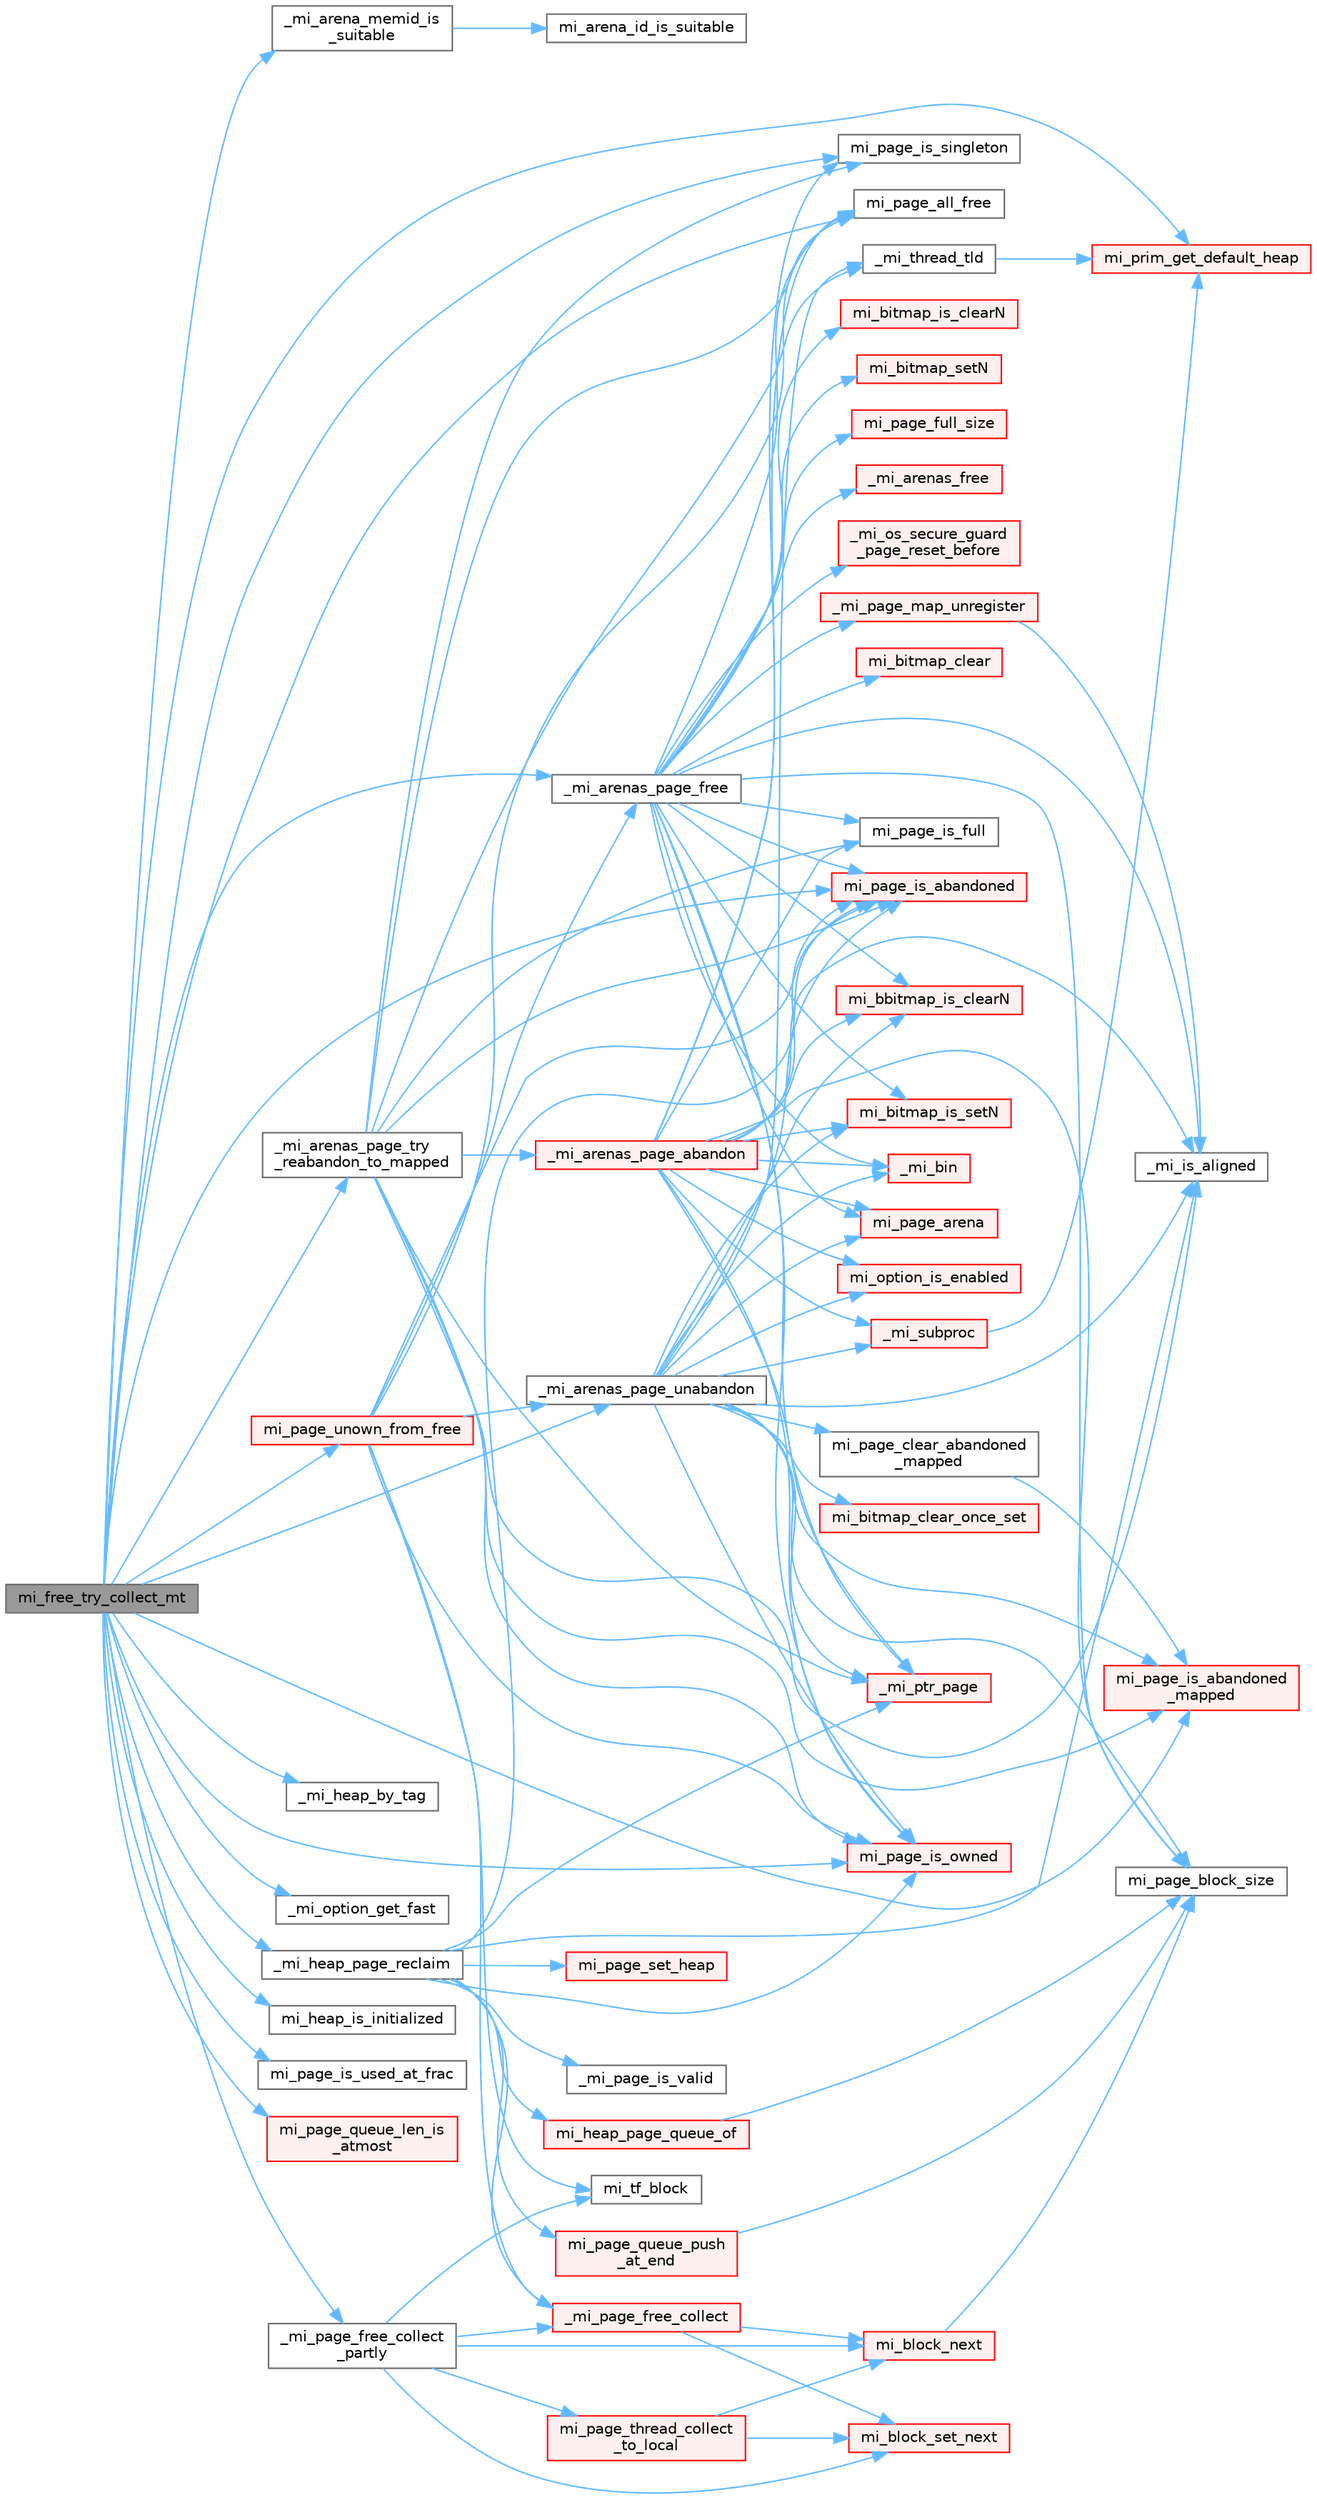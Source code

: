 digraph "mi_free_try_collect_mt"
{
 // LATEX_PDF_SIZE
  bgcolor="transparent";
  edge [fontname=Helvetica,fontsize=10,labelfontname=Helvetica,labelfontsize=10];
  node [fontname=Helvetica,fontsize=10,shape=box,height=0.2,width=0.4];
  rankdir="LR";
  Node1 [id="Node000001",label="mi_free_try_collect_mt",height=0.2,width=0.4,color="gray40", fillcolor="grey60", style="filled", fontcolor="black",tooltip=" "];
  Node1 -> Node2 [id="edge1_Node000001_Node000002",color="steelblue1",style="solid",tooltip=" "];
  Node2 [id="Node000002",label="_mi_arena_memid_is\l_suitable",height=0.2,width=0.4,color="grey40", fillcolor="white", style="filled",URL="$arena_8c.html#a02890f29b2a92bc3631bfe0fb3e350bd",tooltip=" "];
  Node2 -> Node3 [id="edge2_Node000002_Node000003",color="steelblue1",style="solid",tooltip=" "];
  Node3 [id="Node000003",label="mi_arena_id_is_suitable",height=0.2,width=0.4,color="grey40", fillcolor="white", style="filled",URL="$arena_8c.html#ab4e9509b0db5cdb0651680a1e3f52c8c",tooltip=" "];
  Node1 -> Node4 [id="edge3_Node000001_Node000004",color="steelblue1",style="solid",tooltip=" "];
  Node4 [id="Node000004",label="_mi_arenas_page_free",height=0.2,width=0.4,color="grey40", fillcolor="white", style="filled",URL="$arena_8c.html#a5c704481ee56f6588f680987f4359d45",tooltip=" "];
  Node4 -> Node5 [id="edge4_Node000004_Node000005",color="steelblue1",style="solid",tooltip=" "];
  Node5 [id="Node000005",label="_mi_arenas_free",height=0.2,width=0.4,color="red", fillcolor="#FFF0F0", style="filled",URL="$arena_8c.html#af53fcdaf8975de25beee4cd536d92c30",tooltip=" "];
  Node4 -> Node129 [id="edge5_Node000004_Node000129",color="steelblue1",style="solid",tooltip=" "];
  Node129 [id="Node000129",label="_mi_bin",height=0.2,width=0.4,color="red", fillcolor="#FFF0F0", style="filled",URL="$page-queue_8c.html#a0d92abe27db4a21968468b2fe73473d6",tooltip=" "];
  Node4 -> Node84 [id="edge6_Node000004_Node000084",color="steelblue1",style="solid",tooltip=" "];
  Node84 [id="Node000084",label="_mi_is_aligned",height=0.2,width=0.4,color="grey40", fillcolor="white", style="filled",URL="$_e_a_s_t_l_2packages_2mimalloc_2include_2mimalloc_2internal_8h.html#ad446ae4d82cbdbd78dfbe46fa2330555",tooltip=" "];
  Node4 -> Node135 [id="edge7_Node000004_Node000135",color="steelblue1",style="solid",tooltip=" "];
  Node135 [id="Node000135",label="_mi_os_secure_guard\l_page_reset_before",height=0.2,width=0.4,color="red", fillcolor="#FFF0F0", style="filled",URL="$os_8c.html#a38495bcffe21853c689afaf71f868e57",tooltip=" "];
  Node4 -> Node142 [id="edge8_Node000004_Node000142",color="steelblue1",style="solid",tooltip=" "];
  Node142 [id="Node000142",label="_mi_page_map_unregister",height=0.2,width=0.4,color="red", fillcolor="#FFF0F0", style="filled",URL="$page-map_8c.html#acaa462c1ea83f87793a85ca0046e6338",tooltip=" "];
  Node142 -> Node84 [id="edge9_Node000142_Node000084",color="steelblue1",style="solid",tooltip=" "];
  Node4 -> Node180 [id="edge10_Node000004_Node000180",color="steelblue1",style="solid",tooltip=" "];
  Node180 [id="Node000180",label="_mi_ptr_page",height=0.2,width=0.4,color="red", fillcolor="#FFF0F0", style="filled",URL="$_e_a_s_t_l_2packages_2mimalloc_2include_2mimalloc_2internal_8h.html#acd84a462a2045538d19ecc56e6cc29f6",tooltip=" "];
  Node4 -> Node48 [id="edge11_Node000004_Node000048",color="steelblue1",style="solid",tooltip=" "];
  Node48 [id="Node000048",label="mi_bbitmap_is_clearN",height=0.2,width=0.4,color="red", fillcolor="#FFF0F0", style="filled",URL="$bitmap_8h.html#a5424318442a5d1f904eab0d157bc777e",tooltip=" "];
  Node4 -> Node185 [id="edge12_Node000004_Node000185",color="steelblue1",style="solid",tooltip=" "];
  Node185 [id="Node000185",label="mi_bitmap_clear",height=0.2,width=0.4,color="red", fillcolor="#FFF0F0", style="filled",URL="$bitmap_8c.html#a8307caae564be5c0c96d17562ce1291b",tooltip=" "];
  Node4 -> Node186 [id="edge13_Node000004_Node000186",color="steelblue1",style="solid",tooltip=" "];
  Node186 [id="Node000186",label="mi_bitmap_is_clearN",height=0.2,width=0.4,color="red", fillcolor="#FFF0F0", style="filled",URL="$bitmap_8h.html#af936c34984e522b68823945d71373534",tooltip=" "];
  Node4 -> Node189 [id="edge14_Node000004_Node000189",color="steelblue1",style="solid",tooltip=" "];
  Node189 [id="Node000189",label="mi_bitmap_is_setN",height=0.2,width=0.4,color="red", fillcolor="#FFF0F0", style="filled",URL="$bitmap_8h.html#a1198ba479412d3f0fa55b87e40397dfa",tooltip=" "];
  Node4 -> Node124 [id="edge15_Node000004_Node000124",color="steelblue1",style="solid",tooltip=" "];
  Node124 [id="Node000124",label="mi_bitmap_setN",height=0.2,width=0.4,color="red", fillcolor="#FFF0F0", style="filled",URL="$bitmap_8c.html#a8b50ea67e216213718b39a8bdc71c089",tooltip=" "];
  Node4 -> Node190 [id="edge16_Node000004_Node000190",color="steelblue1",style="solid",tooltip=" "];
  Node190 [id="Node000190",label="mi_page_all_free",height=0.2,width=0.4,color="grey40", fillcolor="white", style="filled",URL="$_e_a_s_t_l_2packages_2mimalloc_2include_2mimalloc_2internal_8h.html#adfd6d23350810ca36986ffbc5459c93d",tooltip=" "];
  Node4 -> Node191 [id="edge17_Node000004_Node000191",color="steelblue1",style="solid",tooltip=" "];
  Node191 [id="Node000191",label="mi_page_arena",height=0.2,width=0.4,color="red", fillcolor="#FFF0F0", style="filled",URL="$arena_8c.html#a18190a2dcb35d47a19eb0cd06e7bf754",tooltip=" "];
  Node4 -> Node147 [id="edge18_Node000004_Node000147",color="steelblue1",style="solid",tooltip=" "];
  Node147 [id="Node000147",label="mi_page_block_size",height=0.2,width=0.4,color="grey40", fillcolor="white", style="filled",URL="$_e_a_s_t_l_2packages_2mimalloc_2include_2mimalloc_2internal_8h.html#a6134893990c1f09da2b40092ceecc780",tooltip=" "];
  Node4 -> Node192 [id="edge19_Node000004_Node000192",color="steelblue1",style="solid",tooltip=" "];
  Node192 [id="Node000192",label="mi_page_full_size",height=0.2,width=0.4,color="red", fillcolor="#FFF0F0", style="filled",URL="$arena_8c.html#a437113c20f8c9e520accac78b5104397",tooltip=" "];
  Node4 -> Node194 [id="edge20_Node000004_Node000194",color="steelblue1",style="solid",tooltip=" "];
  Node194 [id="Node000194",label="mi_page_is_abandoned",height=0.2,width=0.4,color="red", fillcolor="#FFF0F0", style="filled",URL="$_e_a_s_t_l_2packages_2mimalloc_2include_2mimalloc_2internal_8h.html#aa75f964d916bd58a37861b88491c51fb",tooltip=" "];
  Node4 -> Node197 [id="edge21_Node000004_Node000197",color="steelblue1",style="solid",tooltip=" "];
  Node197 [id="Node000197",label="mi_page_is_full",height=0.2,width=0.4,color="grey40", fillcolor="white", style="filled",URL="$_e_a_s_t_l_2packages_2mimalloc_2include_2mimalloc_2internal_8h.html#a36f23c498e9d9d6eede31eb1738754ec",tooltip=" "];
  Node4 -> Node198 [id="edge22_Node000004_Node000198",color="steelblue1",style="solid",tooltip=" "];
  Node198 [id="Node000198",label="mi_page_is_owned",height=0.2,width=0.4,color="red", fillcolor="#FFF0F0", style="filled",URL="$_e_a_s_t_l_2packages_2mimalloc_2include_2mimalloc_2internal_8h.html#af56ec67c6f794de0f36d59a6390ab4c7",tooltip=" "];
  Node1 -> Node200 [id="edge23_Node000001_Node000200",color="steelblue1",style="solid",tooltip=" "];
  Node200 [id="Node000200",label="_mi_arenas_page_try\l_reabandon_to_mapped",height=0.2,width=0.4,color="grey40", fillcolor="white", style="filled",URL="$arena_8c.html#a93bed98ce573509432555994540a3313",tooltip=" "];
  Node200 -> Node201 [id="edge24_Node000200_Node000201",color="steelblue1",style="solid",tooltip=" "];
  Node201 [id="Node000201",label="_mi_arenas_page_abandon",height=0.2,width=0.4,color="red", fillcolor="#FFF0F0", style="filled",URL="$arena_8c.html#a94794f8316131a0e247752751f30a059",tooltip=" "];
  Node201 -> Node129 [id="edge25_Node000201_Node000129",color="steelblue1",style="solid",tooltip=" "];
  Node201 -> Node84 [id="edge26_Node000201_Node000084",color="steelblue1",style="solid",tooltip=" "];
  Node201 -> Node180 [id="edge27_Node000201_Node000180",color="steelblue1",style="solid",tooltip=" "];
  Node201 -> Node204 [id="edge28_Node000201_Node000204",color="steelblue1",style="solid",tooltip=" "];
  Node204 [id="Node000204",label="_mi_subproc",height=0.2,width=0.4,color="red", fillcolor="#FFF0F0", style="filled",URL="$_e_a_s_t_l_2packages_2mimalloc_2src_2init_8c.html#ad7ba0b811f08490a3e64e9a7b3a03486",tooltip=" "];
  Node204 -> Node206 [id="edge29_Node000204_Node000206",color="steelblue1",style="solid",tooltip=" "];
  Node206 [id="Node000206",label="mi_prim_get_default_heap",height=0.2,width=0.4,color="red", fillcolor="#FFF0F0", style="filled",URL="$prim_8h.html#a986e62564728229db3ccecbd6e97fd98",tooltip=" "];
  Node201 -> Node48 [id="edge30_Node000201_Node000048",color="steelblue1",style="solid",tooltip=" "];
  Node201 -> Node189 [id="edge31_Node000201_Node000189",color="steelblue1",style="solid",tooltip=" "];
  Node201 -> Node8 [id="edge32_Node000201_Node000008",color="steelblue1",style="solid",tooltip=" "];
  Node8 [id="Node000008",label="mi_option_is_enabled",height=0.2,width=0.4,color="red", fillcolor="#FFF0F0", style="filled",URL="$group__options.html#ga459ad98f18b3fc9275474807fe0ca188",tooltip=" "];
  Node201 -> Node190 [id="edge33_Node000201_Node000190",color="steelblue1",style="solid",tooltip=" "];
  Node201 -> Node191 [id="edge34_Node000201_Node000191",color="steelblue1",style="solid",tooltip=" "];
  Node201 -> Node147 [id="edge35_Node000201_Node000147",color="steelblue1",style="solid",tooltip=" "];
  Node201 -> Node194 [id="edge36_Node000201_Node000194",color="steelblue1",style="solid",tooltip=" "];
  Node201 -> Node197 [id="edge37_Node000201_Node000197",color="steelblue1",style="solid",tooltip=" "];
  Node201 -> Node198 [id="edge38_Node000201_Node000198",color="steelblue1",style="solid",tooltip=" "];
  Node201 -> Node253 [id="edge39_Node000201_Node000253",color="steelblue1",style="solid",tooltip=" "];
  Node253 [id="Node000253",label="mi_page_is_singleton",height=0.2,width=0.4,color="grey40", fillcolor="white", style="filled",URL="$_e_a_s_t_l_2packages_2mimalloc_2include_2mimalloc_2internal_8h.html#a1b94ed5207a90334cdecba2006d91038",tooltip=" "];
  Node200 -> Node84 [id="edge40_Node000200_Node000084",color="steelblue1",style="solid",tooltip=" "];
  Node200 -> Node180 [id="edge41_Node000200_Node000180",color="steelblue1",style="solid",tooltip=" "];
  Node200 -> Node230 [id="edge42_Node000200_Node000230",color="steelblue1",style="solid",tooltip=" "];
  Node230 [id="Node000230",label="_mi_thread_tld",height=0.2,width=0.4,color="grey40", fillcolor="white", style="filled",URL="$_e_a_s_t_l_2packages_2mimalloc_2src_2init_8c.html#a41f271719fb503f4c4a39313aed7bee3",tooltip=" "];
  Node230 -> Node206 [id="edge43_Node000230_Node000206",color="steelblue1",style="solid",tooltip=" "];
  Node200 -> Node190 [id="edge44_Node000200_Node000190",color="steelblue1",style="solid",tooltip=" "];
  Node200 -> Node194 [id="edge45_Node000200_Node000194",color="steelblue1",style="solid",tooltip=" "];
  Node200 -> Node236 [id="edge46_Node000200_Node000236",color="steelblue1",style="solid",tooltip=" "];
  Node236 [id="Node000236",label="mi_page_is_abandoned\l_mapped",height=0.2,width=0.4,color="red", fillcolor="#FFF0F0", style="filled",URL="$_e_a_s_t_l_2packages_2mimalloc_2include_2mimalloc_2internal_8h.html#a851bf4a755b0da36a7eb750bbd837551",tooltip=" "];
  Node200 -> Node197 [id="edge47_Node000200_Node000197",color="steelblue1",style="solid",tooltip=" "];
  Node200 -> Node198 [id="edge48_Node000200_Node000198",color="steelblue1",style="solid",tooltip=" "];
  Node200 -> Node253 [id="edge49_Node000200_Node000253",color="steelblue1",style="solid",tooltip=" "];
  Node1 -> Node203 [id="edge50_Node000001_Node000203",color="steelblue1",style="solid",tooltip=" "];
  Node203 [id="Node000203",label="_mi_arenas_page_unabandon",height=0.2,width=0.4,color="grey40", fillcolor="white", style="filled",URL="$arena_8c.html#a1ab01c89ec9262c1ac23776c0ab3843f",tooltip=" "];
  Node203 -> Node129 [id="edge51_Node000203_Node000129",color="steelblue1",style="solid",tooltip=" "];
  Node203 -> Node84 [id="edge52_Node000203_Node000084",color="steelblue1",style="solid",tooltip=" "];
  Node203 -> Node180 [id="edge53_Node000203_Node000180",color="steelblue1",style="solid",tooltip=" "];
  Node203 -> Node204 [id="edge54_Node000203_Node000204",color="steelblue1",style="solid",tooltip=" "];
  Node203 -> Node230 [id="edge55_Node000203_Node000230",color="steelblue1",style="solid",tooltip=" "];
  Node203 -> Node48 [id="edge56_Node000203_Node000048",color="steelblue1",style="solid",tooltip=" "];
  Node203 -> Node231 [id="edge57_Node000203_Node000231",color="steelblue1",style="solid",tooltip=" "];
  Node231 [id="Node000231",label="mi_bitmap_clear_once_set",height=0.2,width=0.4,color="red", fillcolor="#FFF0F0", style="filled",URL="$bitmap_8c.html#a5d33d5a4632e5bea06e41cd8a8f1179d",tooltip=" "];
  Node203 -> Node189 [id="edge58_Node000203_Node000189",color="steelblue1",style="solid",tooltip=" "];
  Node203 -> Node8 [id="edge59_Node000203_Node000008",color="steelblue1",style="solid",tooltip=" "];
  Node203 -> Node191 [id="edge60_Node000203_Node000191",color="steelblue1",style="solid",tooltip=" "];
  Node203 -> Node147 [id="edge61_Node000203_Node000147",color="steelblue1",style="solid",tooltip=" "];
  Node203 -> Node235 [id="edge62_Node000203_Node000235",color="steelblue1",style="solid",tooltip=" "];
  Node235 [id="Node000235",label="mi_page_clear_abandoned\l_mapped",height=0.2,width=0.4,color="grey40", fillcolor="white", style="filled",URL="$_e_a_s_t_l_2packages_2mimalloc_2include_2mimalloc_2internal_8h.html#af7356e4671275b405cd1c4e1df13bf50",tooltip=" "];
  Node235 -> Node236 [id="edge63_Node000235_Node000236",color="steelblue1",style="solid",tooltip=" "];
  Node203 -> Node194 [id="edge64_Node000203_Node000194",color="steelblue1",style="solid",tooltip=" "];
  Node203 -> Node236 [id="edge65_Node000203_Node000236",color="steelblue1",style="solid",tooltip=" "];
  Node203 -> Node198 [id="edge66_Node000203_Node000198",color="steelblue1",style="solid",tooltip=" "];
  Node1 -> Node255 [id="edge67_Node000001_Node000255",color="steelblue1",style="solid",tooltip=" "];
  Node255 [id="Node000255",label="_mi_heap_by_tag",height=0.2,width=0.4,color="grey40", fillcolor="white", style="filled",URL="$heap_8c.html#a0f06ce565965da587c960d80bbf488e9",tooltip=" "];
  Node1 -> Node256 [id="edge68_Node000001_Node000256",color="steelblue1",style="solid",tooltip=" "];
  Node256 [id="Node000256",label="_mi_heap_page_reclaim",height=0.2,width=0.4,color="grey40", fillcolor="white", style="filled",URL="$page_8c.html#ab24ca86854e0fd0c95e516de2fdf3b7c",tooltip=" "];
  Node256 -> Node84 [id="edge69_Node000256_Node000084",color="steelblue1",style="solid",tooltip=" "];
  Node256 -> Node237 [id="edge70_Node000256_Node000237",color="steelblue1",style="solid",tooltip=" "];
  Node237 [id="Node000237",label="_mi_page_free_collect",height=0.2,width=0.4,color="red", fillcolor="#FFF0F0", style="filled",URL="$page_8c.html#ae2b78e1e45e4ac3db8102e9d333d2972",tooltip=" "];
  Node237 -> Node238 [id="edge71_Node000237_Node000238",color="steelblue1",style="solid",tooltip=" "];
  Node238 [id="Node000238",label="mi_block_next",height=0.2,width=0.4,color="red", fillcolor="#FFF0F0", style="filled",URL="$_e_a_s_t_l_2packages_2mimalloc_2include_2mimalloc_2internal_8h.html#aaa5daf3a8b3db89666b6861cbb1e2f96",tooltip=" "];
  Node238 -> Node147 [id="edge72_Node000238_Node000147",color="steelblue1",style="solid",tooltip=" "];
  Node237 -> Node244 [id="edge73_Node000237_Node000244",color="steelblue1",style="solid",tooltip=" "];
  Node244 [id="Node000244",label="mi_block_set_next",height=0.2,width=0.4,color="red", fillcolor="#FFF0F0", style="filled",URL="$_e_a_s_t_l_2packages_2mimalloc_2include_2mimalloc_2internal_8h.html#ac7b440a922454c163ed1139aac9b946d",tooltip=" "];
  Node256 -> Node257 [id="edge74_Node000256_Node000257",color="steelblue1",style="solid",tooltip=" "];
  Node257 [id="Node000257",label="_mi_page_is_valid",height=0.2,width=0.4,color="grey40", fillcolor="white", style="filled",URL="$_e_a_s_t_l_2packages_2mimalloc_2include_2mimalloc_2internal_8h.html#af1d572618734511626662f9f7befb8e9",tooltip=" "];
  Node256 -> Node180 [id="edge75_Node000256_Node000180",color="steelblue1",style="solid",tooltip=" "];
  Node256 -> Node258 [id="edge76_Node000256_Node000258",color="steelblue1",style="solid",tooltip=" "];
  Node258 [id="Node000258",label="mi_heap_page_queue_of",height=0.2,width=0.4,color="red", fillcolor="#FFF0F0", style="filled",URL="$page-queue_8c.html#aa50524f852ac833fcf366b583c9ebfaa",tooltip=" "];
  Node258 -> Node147 [id="edge77_Node000258_Node000147",color="steelblue1",style="solid",tooltip=" "];
  Node256 -> Node194 [id="edge78_Node000256_Node000194",color="steelblue1",style="solid",tooltip=" "];
  Node256 -> Node198 [id="edge79_Node000256_Node000198",color="steelblue1",style="solid",tooltip=" "];
  Node256 -> Node265 [id="edge80_Node000256_Node000265",color="steelblue1",style="solid",tooltip=" "];
  Node265 [id="Node000265",label="mi_page_queue_push\l_at_end",height=0.2,width=0.4,color="red", fillcolor="#FFF0F0", style="filled",URL="$page-queue_8c.html#a0d3fb7c2bfbe71e923d25b7fc395e981",tooltip=" "];
  Node265 -> Node147 [id="edge81_Node000265_Node000147",color="steelblue1",style="solid",tooltip=" "];
  Node256 -> Node270 [id="edge82_Node000256_Node000270",color="steelblue1",style="solid",tooltip=" "];
  Node270 [id="Node000270",label="mi_page_set_heap",height=0.2,width=0.4,color="red", fillcolor="#FFF0F0", style="filled",URL="$_e_a_s_t_l_2packages_2mimalloc_2include_2mimalloc_2internal_8h.html#a4f0664d2a3d9c81776a0f90311aef474",tooltip=" "];
  Node1 -> Node42 [id="edge83_Node000001_Node000042",color="steelblue1",style="solid",tooltip=" "];
  Node42 [id="Node000042",label="_mi_option_get_fast",height=0.2,width=0.4,color="grey40", fillcolor="white", style="filled",URL="$options_8c.html#a1d96c2519367ba4bef4505cbd13aaec3",tooltip=" "];
  Node1 -> Node271 [id="edge84_Node000001_Node000271",color="steelblue1",style="solid",tooltip=" "];
  Node271 [id="Node000271",label="_mi_page_free_collect\l_partly",height=0.2,width=0.4,color="grey40", fillcolor="white", style="filled",URL="$page_8c.html#a3b5fe83ce56d2ef2de030cc40f8a1d29",tooltip=" "];
  Node271 -> Node237 [id="edge85_Node000271_Node000237",color="steelblue1",style="solid",tooltip=" "];
  Node271 -> Node238 [id="edge86_Node000271_Node000238",color="steelblue1",style="solid",tooltip=" "];
  Node271 -> Node244 [id="edge87_Node000271_Node000244",color="steelblue1",style="solid",tooltip=" "];
  Node271 -> Node249 [id="edge88_Node000271_Node000249",color="steelblue1",style="solid",tooltip=" "];
  Node249 [id="Node000249",label="mi_page_thread_collect\l_to_local",height=0.2,width=0.4,color="red", fillcolor="#FFF0F0", style="filled",URL="$page_8c.html#a6ab1a3c44e97e77d8828e78fcee13600",tooltip=" "];
  Node249 -> Node238 [id="edge89_Node000249_Node000238",color="steelblue1",style="solid",tooltip=" "];
  Node249 -> Node244 [id="edge90_Node000249_Node000244",color="steelblue1",style="solid",tooltip=" "];
  Node271 -> Node250 [id="edge91_Node000271_Node000250",color="steelblue1",style="solid",tooltip=" "];
  Node250 [id="Node000250",label="mi_tf_block",height=0.2,width=0.4,color="grey40", fillcolor="white", style="filled",URL="$_e_a_s_t_l_2packages_2mimalloc_2include_2mimalloc_2internal_8h.html#a68f9b45db9fe19930366d0e473bdf791",tooltip=" "];
  Node1 -> Node272 [id="edge92_Node000001_Node000272",color="steelblue1",style="solid",tooltip=" "];
  Node272 [id="Node000272",label="mi_heap_is_initialized",height=0.2,width=0.4,color="grey40", fillcolor="white", style="filled",URL="$_e_a_s_t_l_2packages_2mimalloc_2include_2mimalloc_2internal_8h.html#a320c7d8a15c57974d3b105558a2a55e6",tooltip=" "];
  Node1 -> Node190 [id="edge93_Node000001_Node000190",color="steelblue1",style="solid",tooltip=" "];
  Node1 -> Node194 [id="edge94_Node000001_Node000194",color="steelblue1",style="solid",tooltip=" "];
  Node1 -> Node236 [id="edge95_Node000001_Node000236",color="steelblue1",style="solid",tooltip=" "];
  Node1 -> Node198 [id="edge96_Node000001_Node000198",color="steelblue1",style="solid",tooltip=" "];
  Node1 -> Node253 [id="edge97_Node000001_Node000253",color="steelblue1",style="solid",tooltip=" "];
  Node1 -> Node273 [id="edge98_Node000001_Node000273",color="steelblue1",style="solid",tooltip=" "];
  Node273 [id="Node000273",label="mi_page_is_used_at_frac",height=0.2,width=0.4,color="grey40", fillcolor="white", style="filled",URL="$_e_a_s_t_l_2packages_2mimalloc_2include_2mimalloc_2internal_8h.html#af71c70410c182d307b6487c5cbb064bc",tooltip=" "];
  Node1 -> Node274 [id="edge99_Node000001_Node000274",color="steelblue1",style="solid",tooltip=" "];
  Node274 [id="Node000274",label="mi_page_queue_len_is\l_atmost",height=0.2,width=0.4,color="red", fillcolor="#FFF0F0", style="filled",URL="$free_8c.html#a3d2d3dc167b31300025aafd130b0a4c8",tooltip=" "];
  Node1 -> Node276 [id="edge100_Node000001_Node000276",color="steelblue1",style="solid",tooltip=" "];
  Node276 [id="Node000276",label="mi_page_unown_from_free",height=0.2,width=0.4,color="red", fillcolor="#FFF0F0", style="filled",URL="$free_8c.html#a9fa7c69a58f05892ddcb3150c4313136",tooltip=" "];
  Node276 -> Node4 [id="edge101_Node000276_Node000004",color="steelblue1",style="solid",tooltip=" "];
  Node276 -> Node203 [id="edge102_Node000276_Node000203",color="steelblue1",style="solid",tooltip=" "];
  Node276 -> Node237 [id="edge103_Node000276_Node000237",color="steelblue1",style="solid",tooltip=" "];
  Node276 -> Node190 [id="edge104_Node000276_Node000190",color="steelblue1",style="solid",tooltip=" "];
  Node276 -> Node194 [id="edge105_Node000276_Node000194",color="steelblue1",style="solid",tooltip=" "];
  Node276 -> Node198 [id="edge106_Node000276_Node000198",color="steelblue1",style="solid",tooltip=" "];
  Node276 -> Node250 [id="edge107_Node000276_Node000250",color="steelblue1",style="solid",tooltip=" "];
  Node1 -> Node206 [id="edge108_Node000001_Node000206",color="steelblue1",style="solid",tooltip=" "];
}

